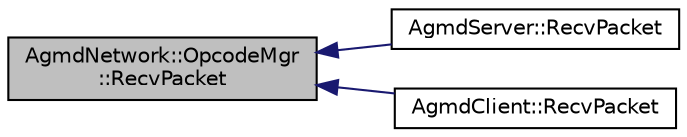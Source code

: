 digraph "AgmdNetwork::OpcodeMgr::RecvPacket"
{
  edge [fontname="Helvetica",fontsize="10",labelfontname="Helvetica",labelfontsize="10"];
  node [fontname="Helvetica",fontsize="10",shape=record];
  rankdir="LR";
  Node1 [label="AgmdNetwork::OpcodeMgr\l::RecvPacket",height=0.2,width=0.4,color="black", fillcolor="grey75", style="filled" fontcolor="black"];
  Node1 -> Node2 [dir="back",color="midnightblue",fontsize="10",style="solid",fontname="Helvetica"];
  Node2 [label="AgmdServer::RecvPacket",height=0.2,width=0.4,color="black", fillcolor="white", style="filled",URL="$class_agmd_server.html#a4d24b46573a90478ebcdb8dc51ff86c3"];
  Node1 -> Node3 [dir="back",color="midnightblue",fontsize="10",style="solid",fontname="Helvetica"];
  Node3 [label="AgmdClient::RecvPacket",height=0.2,width=0.4,color="black", fillcolor="white", style="filled",URL="$class_agmd_client.html#a8c286f9ae97013e52d0550f6b37364ce"];
}
